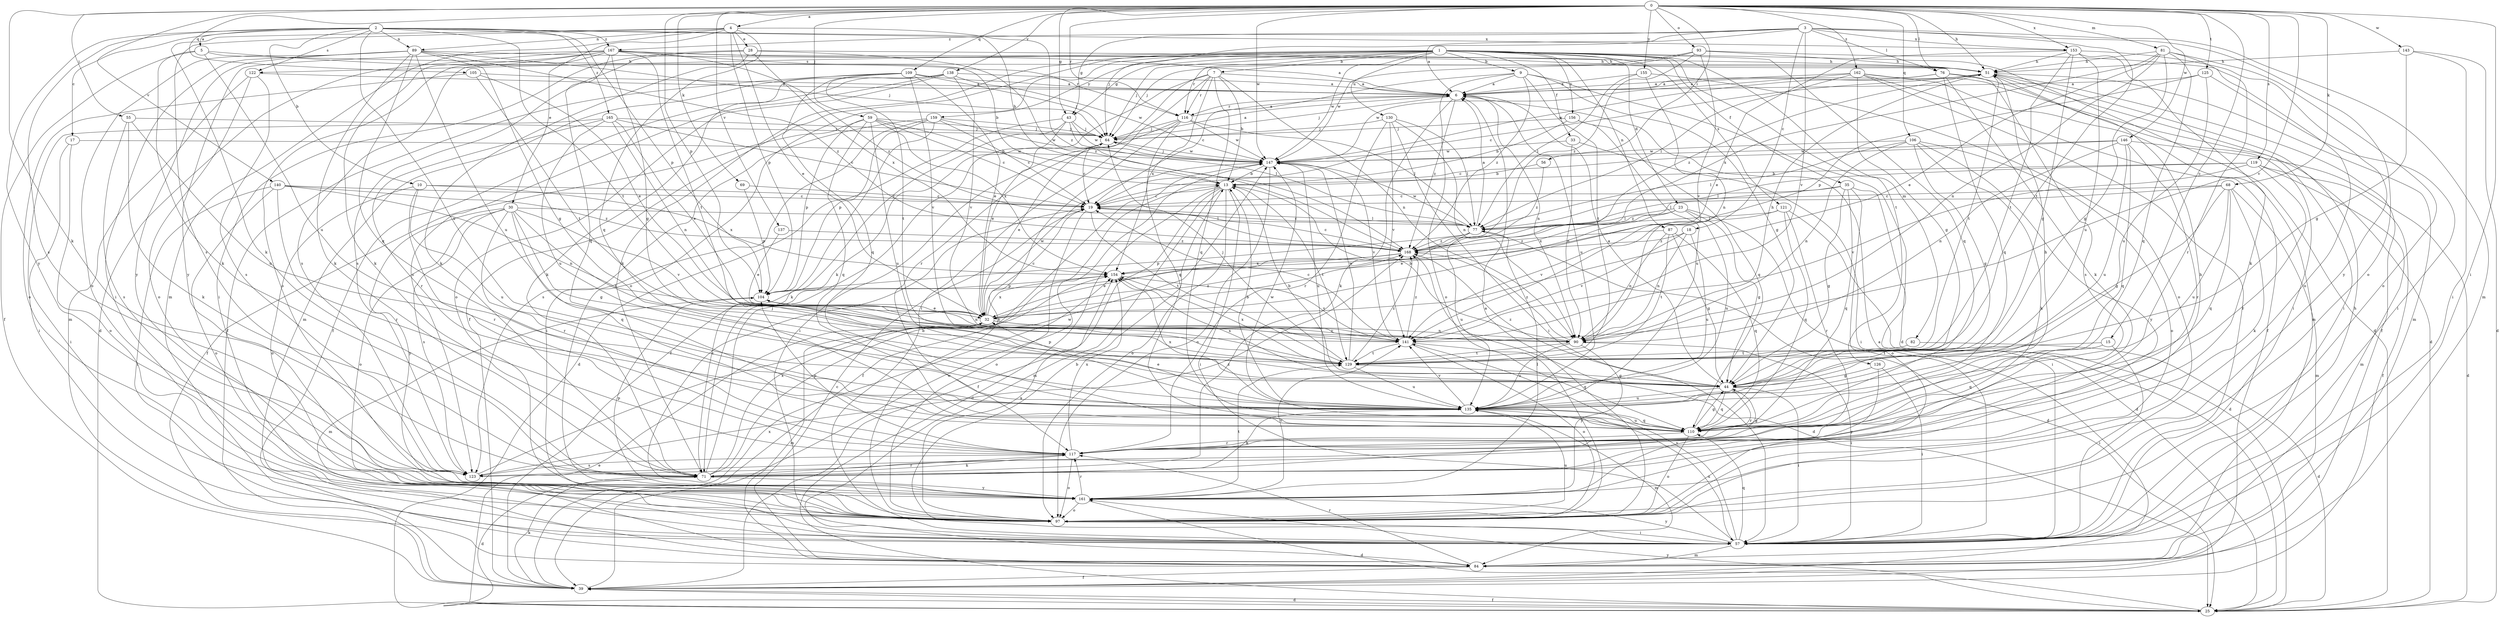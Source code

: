 strict digraph  {
0;
1;
2;
3;
4;
5;
6;
7;
9;
10;
13;
15;
17;
18;
19;
23;
25;
28;
30;
32;
33;
35;
39;
43;
44;
51;
55;
56;
57;
59;
64;
68;
69;
71;
76;
77;
81;
82;
84;
87;
89;
90;
93;
97;
104;
105;
106;
109;
110;
116;
117;
119;
121;
122;
123;
125;
126;
129;
130;
135;
137;
138;
140;
141;
143;
146;
147;
153;
154;
155;
156;
159;
161;
162;
165;
167;
168;
0 -> 4  [label=a];
0 -> 15  [label=c];
0 -> 43  [label=g];
0 -> 51  [label=h];
0 -> 55  [label=i];
0 -> 56  [label=i];
0 -> 57  [label=i];
0 -> 59  [label=j];
0 -> 68  [label=k];
0 -> 69  [label=k];
0 -> 71  [label=k];
0 -> 76  [label=l];
0 -> 81  [label=m];
0 -> 93  [label=o];
0 -> 104  [label=p];
0 -> 105  [label=q];
0 -> 106  [label=q];
0 -> 109  [label=q];
0 -> 116  [label=r];
0 -> 119  [label=s];
0 -> 125  [label=t];
0 -> 137  [label=v];
0 -> 138  [label=v];
0 -> 140  [label=v];
0 -> 141  [label=v];
0 -> 143  [label=w];
0 -> 146  [label=w];
0 -> 147  [label=w];
0 -> 153  [label=x];
0 -> 155  [label=y];
0 -> 162  [label=z];
1 -> 7  [label=b];
1 -> 9  [label=b];
1 -> 23  [label=d];
1 -> 25  [label=d];
1 -> 33  [label=f];
1 -> 35  [label=f];
1 -> 39  [label=f];
1 -> 43  [label=g];
1 -> 64  [label=j];
1 -> 71  [label=k];
1 -> 82  [label=m];
1 -> 87  [label=n];
1 -> 97  [label=o];
1 -> 110  [label=q];
1 -> 116  [label=r];
1 -> 121  [label=s];
1 -> 122  [label=s];
1 -> 126  [label=t];
1 -> 130  [label=u];
1 -> 147  [label=w];
1 -> 156  [label=y];
1 -> 159  [label=y];
2 -> 5  [label=a];
2 -> 10  [label=b];
2 -> 13  [label=b];
2 -> 17  [label=c];
2 -> 89  [label=n];
2 -> 104  [label=p];
2 -> 122  [label=s];
2 -> 123  [label=s];
2 -> 129  [label=t];
2 -> 135  [label=u];
2 -> 153  [label=x];
2 -> 161  [label=y];
2 -> 165  [label=z];
2 -> 167  [label=z];
3 -> 6  [label=a];
3 -> 18  [label=c];
3 -> 43  [label=g];
3 -> 64  [label=j];
3 -> 76  [label=l];
3 -> 84  [label=m];
3 -> 97  [label=o];
3 -> 129  [label=t];
3 -> 141  [label=v];
3 -> 153  [label=x];
3 -> 167  [label=z];
4 -> 28  [label=e];
4 -> 30  [label=e];
4 -> 32  [label=e];
4 -> 71  [label=k];
4 -> 84  [label=m];
4 -> 89  [label=n];
4 -> 104  [label=p];
4 -> 110  [label=q];
4 -> 123  [label=s];
4 -> 168  [label=z];
5 -> 39  [label=f];
5 -> 51  [label=h];
5 -> 71  [label=k];
5 -> 116  [label=r];
5 -> 135  [label=u];
6 -> 64  [label=j];
6 -> 71  [label=k];
6 -> 90  [label=n];
6 -> 116  [label=r];
6 -> 135  [label=u];
6 -> 168  [label=z];
7 -> 6  [label=a];
7 -> 13  [label=b];
7 -> 57  [label=i];
7 -> 71  [label=k];
7 -> 90  [label=n];
7 -> 110  [label=q];
7 -> 116  [label=r];
7 -> 117  [label=r];
7 -> 154  [label=x];
9 -> 6  [label=a];
9 -> 19  [label=c];
9 -> 25  [label=d];
9 -> 44  [label=g];
9 -> 97  [label=o];
9 -> 129  [label=t];
9 -> 168  [label=z];
10 -> 19  [label=c];
10 -> 97  [label=o];
10 -> 117  [label=r];
10 -> 135  [label=u];
10 -> 154  [label=x];
13 -> 19  [label=c];
13 -> 25  [label=d];
13 -> 39  [label=f];
13 -> 57  [label=i];
13 -> 84  [label=m];
13 -> 97  [label=o];
13 -> 129  [label=t];
15 -> 57  [label=i];
15 -> 110  [label=q];
15 -> 129  [label=t];
17 -> 57  [label=i];
17 -> 97  [label=o];
17 -> 147  [label=w];
18 -> 90  [label=n];
18 -> 135  [label=u];
18 -> 141  [label=v];
18 -> 168  [label=z];
19 -> 77  [label=l];
19 -> 97  [label=o];
19 -> 129  [label=t];
23 -> 25  [label=d];
23 -> 32  [label=e];
23 -> 44  [label=g];
23 -> 77  [label=l];
23 -> 135  [label=u];
23 -> 154  [label=x];
25 -> 32  [label=e];
25 -> 39  [label=f];
25 -> 161  [label=y];
28 -> 51  [label=h];
28 -> 57  [label=i];
28 -> 71  [label=k];
28 -> 123  [label=s];
28 -> 154  [label=x];
28 -> 168  [label=z];
30 -> 44  [label=g];
30 -> 77  [label=l];
30 -> 97  [label=o];
30 -> 110  [label=q];
30 -> 117  [label=r];
30 -> 123  [label=s];
30 -> 129  [label=t];
30 -> 141  [label=v];
30 -> 161  [label=y];
32 -> 19  [label=c];
32 -> 84  [label=m];
32 -> 90  [label=n];
32 -> 141  [label=v];
32 -> 147  [label=w];
32 -> 154  [label=x];
32 -> 168  [label=z];
33 -> 57  [label=i];
33 -> 90  [label=n];
33 -> 147  [label=w];
35 -> 19  [label=c];
35 -> 44  [label=g];
35 -> 57  [label=i];
35 -> 97  [label=o];
35 -> 110  [label=q];
35 -> 168  [label=z];
39 -> 6  [label=a];
39 -> 25  [label=d];
39 -> 71  [label=k];
39 -> 147  [label=w];
39 -> 154  [label=x];
43 -> 25  [label=d];
43 -> 32  [label=e];
43 -> 39  [label=f];
43 -> 64  [label=j];
43 -> 77  [label=l];
43 -> 147  [label=w];
44 -> 6  [label=a];
44 -> 13  [label=b];
44 -> 57  [label=i];
44 -> 104  [label=p];
44 -> 110  [label=q];
44 -> 117  [label=r];
44 -> 135  [label=u];
44 -> 154  [label=x];
44 -> 168  [label=z];
51 -> 6  [label=a];
51 -> 19  [label=c];
51 -> 39  [label=f];
51 -> 57  [label=i];
51 -> 84  [label=m];
51 -> 129  [label=t];
51 -> 168  [label=z];
55 -> 64  [label=j];
55 -> 71  [label=k];
55 -> 123  [label=s];
55 -> 135  [label=u];
56 -> 13  [label=b];
56 -> 168  [label=z];
57 -> 13  [label=b];
57 -> 51  [label=h];
57 -> 84  [label=m];
57 -> 110  [label=q];
57 -> 135  [label=u];
57 -> 141  [label=v];
57 -> 161  [label=y];
59 -> 13  [label=b];
59 -> 19  [label=c];
59 -> 39  [label=f];
59 -> 64  [label=j];
59 -> 104  [label=p];
59 -> 110  [label=q];
59 -> 135  [label=u];
59 -> 154  [label=x];
64 -> 6  [label=a];
64 -> 19  [label=c];
64 -> 32  [label=e];
64 -> 147  [label=w];
68 -> 19  [label=c];
68 -> 44  [label=g];
68 -> 71  [label=k];
68 -> 77  [label=l];
68 -> 84  [label=m];
68 -> 110  [label=q];
68 -> 135  [label=u];
69 -> 19  [label=c];
69 -> 104  [label=p];
71 -> 13  [label=b];
71 -> 25  [label=d];
71 -> 64  [label=j];
71 -> 117  [label=r];
71 -> 154  [label=x];
71 -> 161  [label=y];
76 -> 6  [label=a];
76 -> 57  [label=i];
76 -> 71  [label=k];
76 -> 110  [label=q];
76 -> 123  [label=s];
76 -> 147  [label=w];
77 -> 6  [label=a];
77 -> 19  [label=c];
77 -> 25  [label=d];
77 -> 104  [label=p];
77 -> 135  [label=u];
77 -> 147  [label=w];
77 -> 168  [label=z];
81 -> 32  [label=e];
81 -> 44  [label=g];
81 -> 51  [label=h];
81 -> 90  [label=n];
81 -> 97  [label=o];
81 -> 110  [label=q];
81 -> 117  [label=r];
81 -> 154  [label=x];
82 -> 25  [label=d];
82 -> 129  [label=t];
84 -> 19  [label=c];
84 -> 39  [label=f];
84 -> 117  [label=r];
87 -> 44  [label=g];
87 -> 90  [label=n];
87 -> 110  [label=q];
87 -> 129  [label=t];
87 -> 168  [label=z];
89 -> 44  [label=g];
89 -> 51  [label=h];
89 -> 57  [label=i];
89 -> 64  [label=j];
89 -> 71  [label=k];
89 -> 97  [label=o];
89 -> 110  [label=q];
89 -> 135  [label=u];
89 -> 161  [label=y];
89 -> 168  [label=z];
90 -> 13  [label=b];
90 -> 51  [label=h];
90 -> 57  [label=i];
90 -> 129  [label=t];
90 -> 135  [label=u];
90 -> 161  [label=y];
90 -> 168  [label=z];
93 -> 51  [label=h];
93 -> 64  [label=j];
93 -> 97  [label=o];
93 -> 141  [label=v];
93 -> 147  [label=w];
93 -> 168  [label=z];
97 -> 6  [label=a];
97 -> 57  [label=i];
97 -> 135  [label=u];
97 -> 154  [label=x];
104 -> 32  [label=e];
104 -> 84  [label=m];
104 -> 90  [label=n];
105 -> 6  [label=a];
105 -> 32  [label=e];
105 -> 97  [label=o];
105 -> 129  [label=t];
106 -> 44  [label=g];
106 -> 71  [label=k];
106 -> 77  [label=l];
106 -> 90  [label=n];
106 -> 97  [label=o];
106 -> 147  [label=w];
106 -> 161  [label=y];
109 -> 6  [label=a];
109 -> 32  [label=e];
109 -> 39  [label=f];
109 -> 64  [label=j];
109 -> 84  [label=m];
109 -> 110  [label=q];
109 -> 129  [label=t];
109 -> 141  [label=v];
110 -> 44  [label=g];
110 -> 51  [label=h];
110 -> 97  [label=o];
110 -> 117  [label=r];
110 -> 135  [label=u];
110 -> 147  [label=w];
116 -> 6  [label=a];
116 -> 57  [label=i];
116 -> 64  [label=j];
116 -> 77  [label=l];
116 -> 97  [label=o];
116 -> 110  [label=q];
116 -> 147  [label=w];
117 -> 44  [label=g];
117 -> 71  [label=k];
117 -> 97  [label=o];
117 -> 104  [label=p];
117 -> 123  [label=s];
117 -> 154  [label=x];
119 -> 13  [label=b];
119 -> 39  [label=f];
119 -> 77  [label=l];
119 -> 84  [label=m];
119 -> 117  [label=r];
119 -> 141  [label=v];
121 -> 25  [label=d];
121 -> 77  [label=l];
121 -> 110  [label=q];
121 -> 117  [label=r];
121 -> 141  [label=v];
122 -> 6  [label=a];
122 -> 84  [label=m];
122 -> 97  [label=o];
122 -> 123  [label=s];
123 -> 51  [label=h];
123 -> 147  [label=w];
123 -> 168  [label=z];
125 -> 6  [label=a];
125 -> 57  [label=i];
125 -> 104  [label=p];
125 -> 135  [label=u];
126 -> 44  [label=g];
126 -> 57  [label=i];
126 -> 161  [label=y];
129 -> 44  [label=g];
129 -> 64  [label=j];
129 -> 135  [label=u];
129 -> 147  [label=w];
129 -> 154  [label=x];
129 -> 168  [label=z];
130 -> 57  [label=i];
130 -> 64  [label=j];
130 -> 77  [label=l];
130 -> 90  [label=n];
130 -> 117  [label=r];
130 -> 141  [label=v];
135 -> 13  [label=b];
135 -> 32  [label=e];
135 -> 71  [label=k];
135 -> 84  [label=m];
135 -> 110  [label=q];
135 -> 141  [label=v];
135 -> 154  [label=x];
137 -> 32  [label=e];
137 -> 168  [label=z];
138 -> 6  [label=a];
138 -> 39  [label=f];
138 -> 71  [label=k];
138 -> 97  [label=o];
138 -> 123  [label=s];
138 -> 141  [label=v];
138 -> 147  [label=w];
140 -> 19  [label=c];
140 -> 57  [label=i];
140 -> 90  [label=n];
140 -> 97  [label=o];
140 -> 117  [label=r];
140 -> 168  [label=z];
141 -> 19  [label=c];
141 -> 97  [label=o];
141 -> 110  [label=q];
141 -> 129  [label=t];
141 -> 168  [label=z];
143 -> 25  [label=d];
143 -> 44  [label=g];
143 -> 51  [label=h];
143 -> 57  [label=i];
146 -> 19  [label=c];
146 -> 25  [label=d];
146 -> 90  [label=n];
146 -> 110  [label=q];
146 -> 117  [label=r];
146 -> 135  [label=u];
146 -> 147  [label=w];
147 -> 13  [label=b];
147 -> 39  [label=f];
147 -> 64  [label=j];
147 -> 97  [label=o];
147 -> 135  [label=u];
147 -> 141  [label=v];
153 -> 32  [label=e];
153 -> 44  [label=g];
153 -> 51  [label=h];
153 -> 71  [label=k];
153 -> 129  [label=t];
153 -> 135  [label=u];
153 -> 161  [label=y];
154 -> 104  [label=p];
154 -> 141  [label=v];
155 -> 6  [label=a];
155 -> 77  [label=l];
155 -> 90  [label=n];
155 -> 97  [label=o];
156 -> 13  [label=b];
156 -> 64  [label=j];
156 -> 110  [label=q];
156 -> 135  [label=u];
159 -> 19  [label=c];
159 -> 57  [label=i];
159 -> 64  [label=j];
159 -> 71  [label=k];
159 -> 104  [label=p];
159 -> 123  [label=s];
159 -> 147  [label=w];
161 -> 19  [label=c];
161 -> 25  [label=d];
161 -> 77  [label=l];
161 -> 97  [label=o];
161 -> 104  [label=p];
161 -> 117  [label=r];
161 -> 129  [label=t];
161 -> 141  [label=v];
162 -> 6  [label=a];
162 -> 25  [label=d];
162 -> 39  [label=f];
162 -> 44  [label=g];
162 -> 57  [label=i];
162 -> 77  [label=l];
162 -> 84  [label=m];
162 -> 147  [label=w];
165 -> 19  [label=c];
165 -> 32  [label=e];
165 -> 57  [label=i];
165 -> 64  [label=j];
165 -> 90  [label=n];
165 -> 117  [label=r];
165 -> 135  [label=u];
167 -> 6  [label=a];
167 -> 13  [label=b];
167 -> 25  [label=d];
167 -> 44  [label=g];
167 -> 51  [label=h];
167 -> 71  [label=k];
167 -> 97  [label=o];
167 -> 110  [label=q];
167 -> 123  [label=s];
167 -> 129  [label=t];
167 -> 161  [label=y];
167 -> 168  [label=z];
168 -> 19  [label=c];
168 -> 25  [label=d];
168 -> 32  [label=e];
168 -> 154  [label=x];
}
